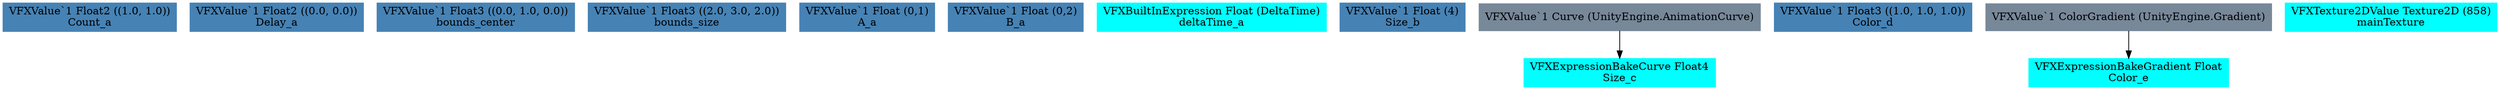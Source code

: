 digraph G {
node0 [shape="box" color="steelblue" style="filled" label="VFXValue`1 Float2 ((1.0, 1.0))
Count_a"]
node1 [shape="box" color="steelblue" style="filled" label="VFXValue`1 Float2 ((0.0, 0.0))
Delay_a"]
node2 [shape="box" color="steelblue" style="filled" label="VFXValue`1 Float3 ((0.0, 1.0, 0.0))
bounds_center"]
node3 [shape="box" color="steelblue" style="filled" label="VFXValue`1 Float3 ((2.0, 3.0, 2.0))
bounds_size"]
node4 [shape="box" color="steelblue" style="filled" label="VFXValue`1 Float (0,1)
A_a"]
node5 [shape="box" color="steelblue" style="filled" label="VFXValue`1 Float (0,2)
B_a"]
node6 [shape="box" color="cyan" style="filled" label="VFXBuiltInExpression Float (DeltaTime)
deltaTime_a"]
node7 [shape="box" color="steelblue" style="filled" label="VFXValue`1 Float (4)
Size_b"]
node8 [shape="box" color="cyan" style="filled" label="VFXExpressionBakeCurve Float4
Size_c"]
node9 [shape="box" color="lightslategray" style="filled" label="VFXValue`1 Curve (UnityEngine.AnimationCurve)"]
node10 [shape="box" color="steelblue" style="filled" label="VFXValue`1 Float3 ((1.0, 1.0, 1.0))
Color_d"]
node11 [shape="box" color="cyan" style="filled" label="VFXExpressionBakeGradient Float
Color_e"]
node12 [shape="box" color="lightslategray" style="filled" label="VFXValue`1 ColorGradient (UnityEngine.Gradient)"]
node13 [shape="box" color="cyan" style="filled" label="VFXTexture2DValue Texture2D (858)
mainTexture"]
node9 -> node8 
node12 -> node11 
}

